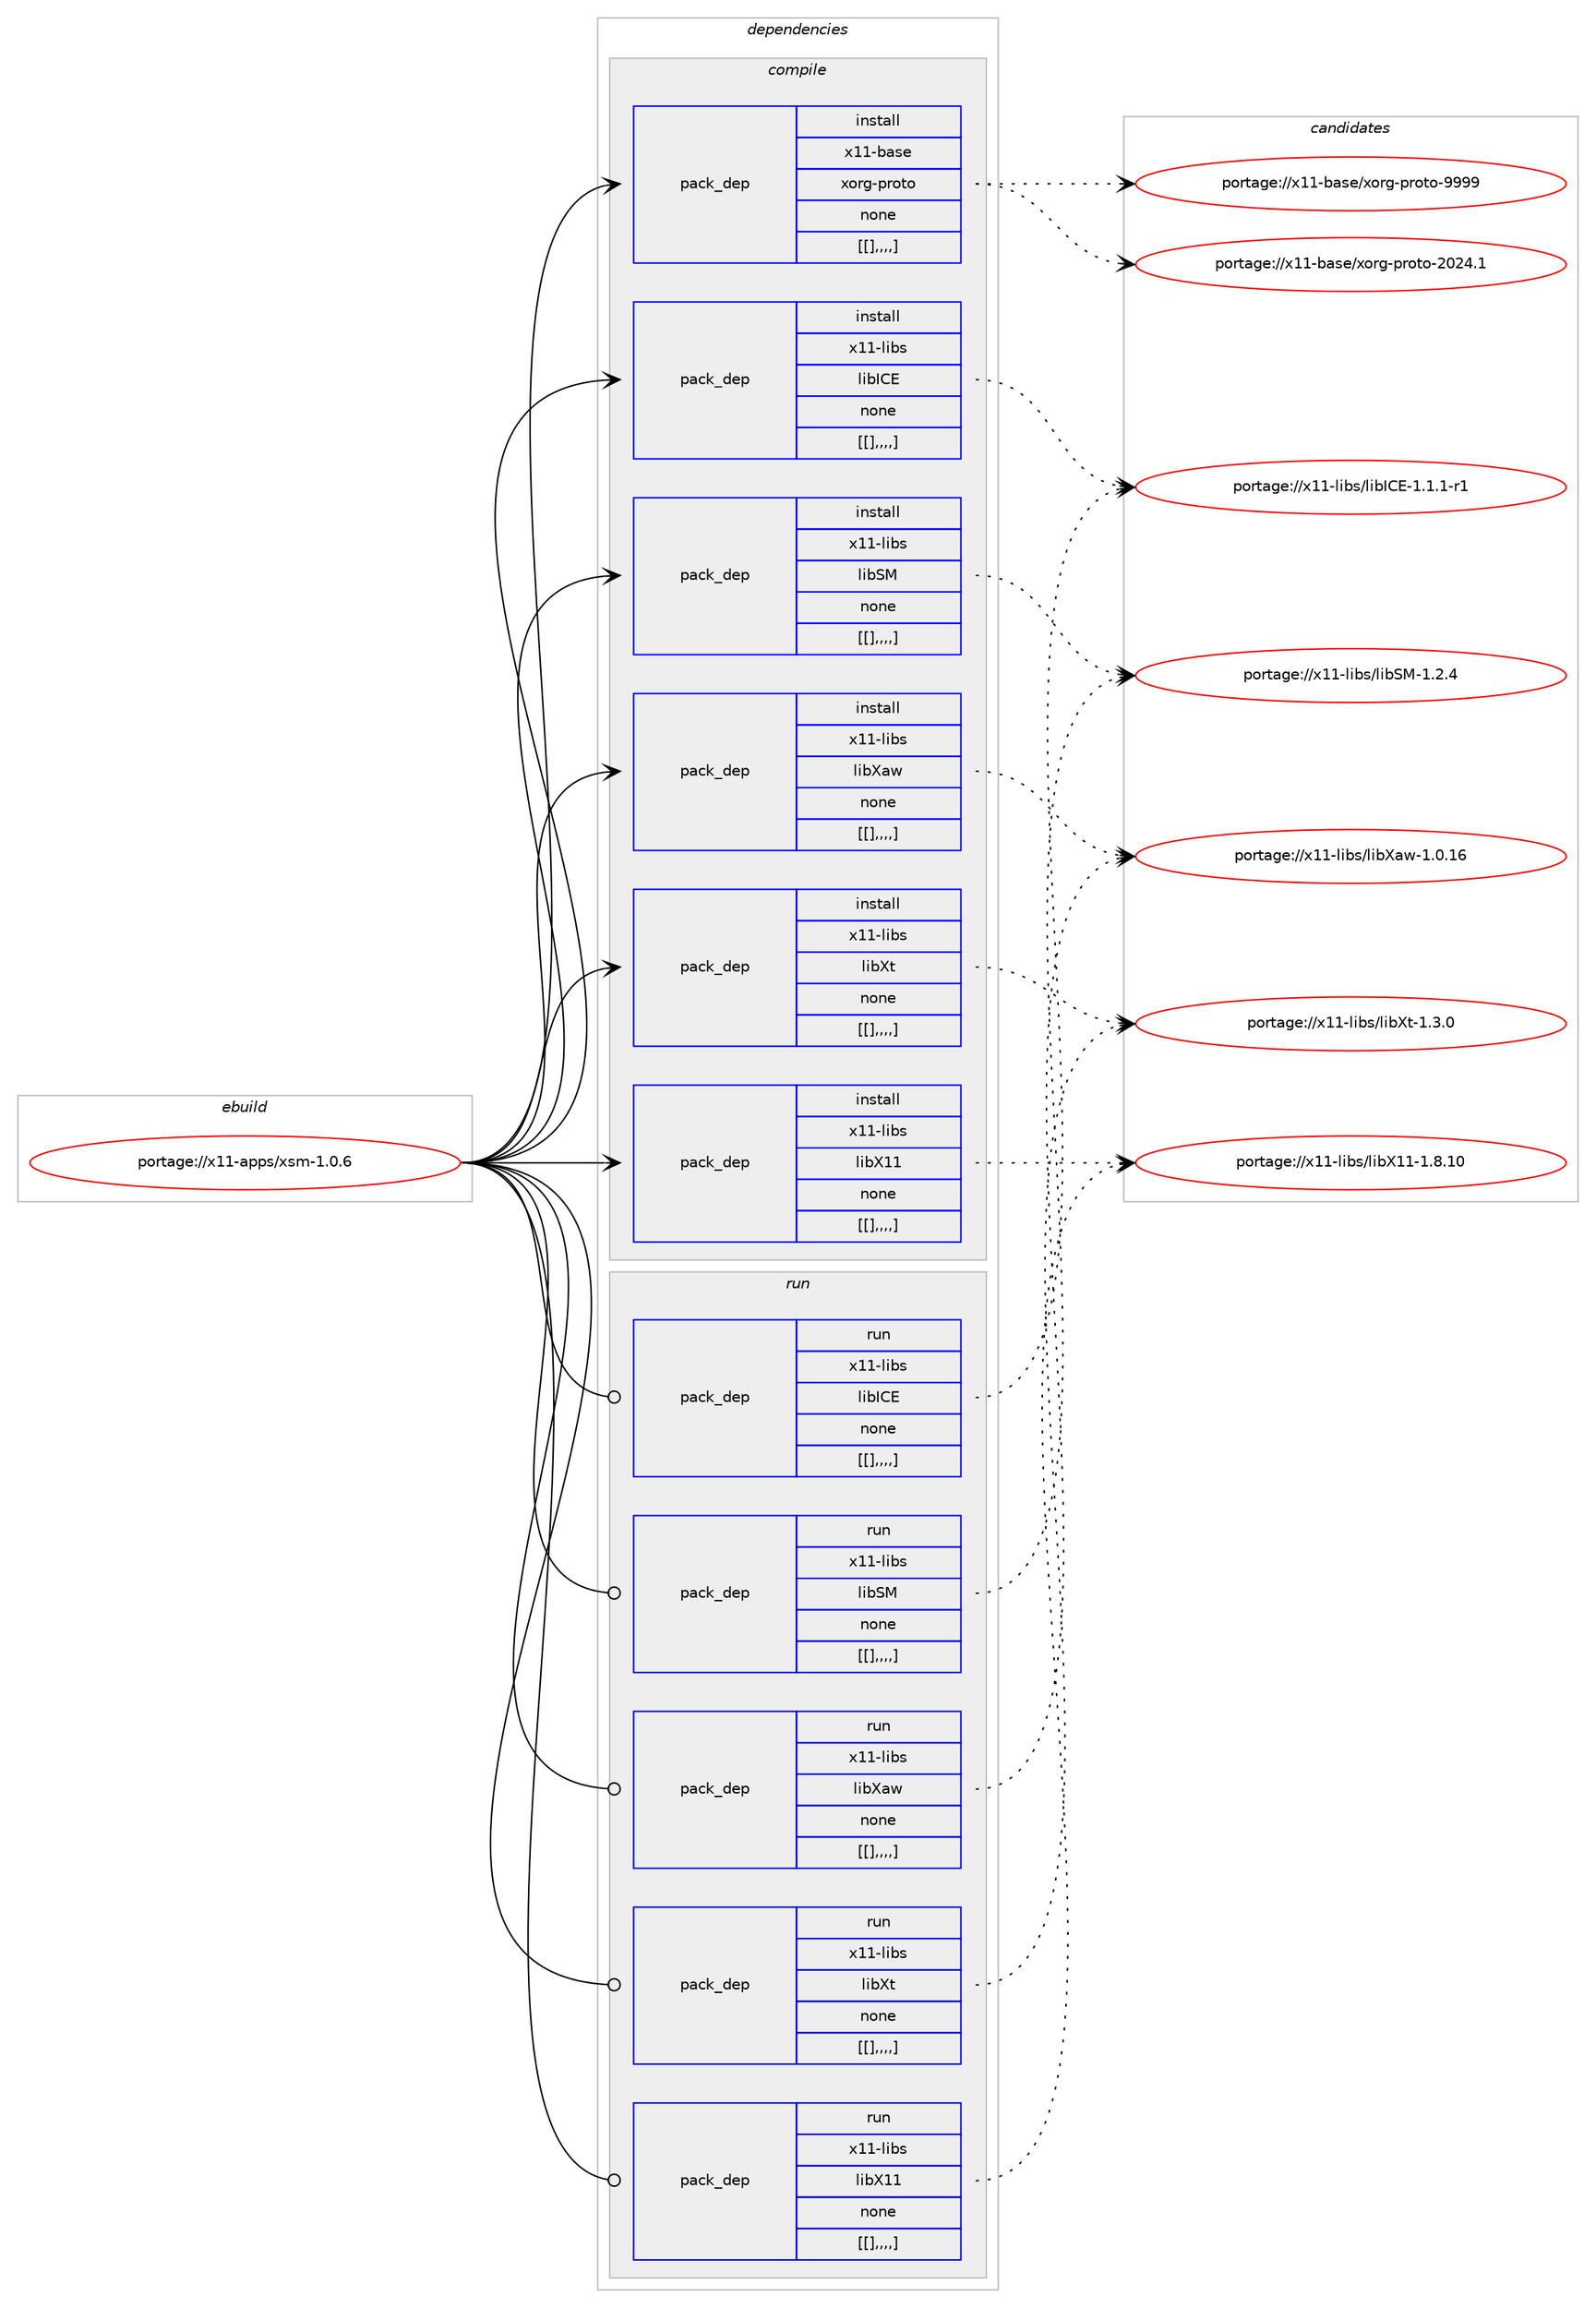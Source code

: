 digraph prolog {

# *************
# Graph options
# *************

newrank=true;
concentrate=true;
compound=true;
graph [rankdir=LR,fontname=Helvetica,fontsize=10,ranksep=1.5];#, ranksep=2.5, nodesep=0.2];
edge  [arrowhead=vee];
node  [fontname=Helvetica,fontsize=10];

# **********
# The ebuild
# **********

subgraph cluster_leftcol {
color=gray;
label=<<i>ebuild</i>>;
id [label="portage://x11-apps/xsm-1.0.6", color=red, width=4, href="../x11-apps/xsm-1.0.6.svg"];
}

# ****************
# The dependencies
# ****************

subgraph cluster_midcol {
color=gray;
label=<<i>dependencies</i>>;
subgraph cluster_compile {
fillcolor="#eeeeee";
style=filled;
label=<<i>compile</i>>;
subgraph pack19287 {
dependency30551 [label=<<TABLE BORDER="0" CELLBORDER="1" CELLSPACING="0" CELLPADDING="4" WIDTH="220"><TR><TD ROWSPAN="6" CELLPADDING="30">pack_dep</TD></TR><TR><TD WIDTH="110">install</TD></TR><TR><TD>x11-base</TD></TR><TR><TD>xorg-proto</TD></TR><TR><TD>none</TD></TR><TR><TD>[[],,,,]</TD></TR></TABLE>>, shape=none, color=blue];
}
id:e -> dependency30551:w [weight=20,style="solid",arrowhead="vee"];
subgraph pack19288 {
dependency30552 [label=<<TABLE BORDER="0" CELLBORDER="1" CELLSPACING="0" CELLPADDING="4" WIDTH="220"><TR><TD ROWSPAN="6" CELLPADDING="30">pack_dep</TD></TR><TR><TD WIDTH="110">install</TD></TR><TR><TD>x11-libs</TD></TR><TR><TD>libICE</TD></TR><TR><TD>none</TD></TR><TR><TD>[[],,,,]</TD></TR></TABLE>>, shape=none, color=blue];
}
id:e -> dependency30552:w [weight=20,style="solid",arrowhead="vee"];
subgraph pack19289 {
dependency30553 [label=<<TABLE BORDER="0" CELLBORDER="1" CELLSPACING="0" CELLPADDING="4" WIDTH="220"><TR><TD ROWSPAN="6" CELLPADDING="30">pack_dep</TD></TR><TR><TD WIDTH="110">install</TD></TR><TR><TD>x11-libs</TD></TR><TR><TD>libSM</TD></TR><TR><TD>none</TD></TR><TR><TD>[[],,,,]</TD></TR></TABLE>>, shape=none, color=blue];
}
id:e -> dependency30553:w [weight=20,style="solid",arrowhead="vee"];
subgraph pack19290 {
dependency30554 [label=<<TABLE BORDER="0" CELLBORDER="1" CELLSPACING="0" CELLPADDING="4" WIDTH="220"><TR><TD ROWSPAN="6" CELLPADDING="30">pack_dep</TD></TR><TR><TD WIDTH="110">install</TD></TR><TR><TD>x11-libs</TD></TR><TR><TD>libX11</TD></TR><TR><TD>none</TD></TR><TR><TD>[[],,,,]</TD></TR></TABLE>>, shape=none, color=blue];
}
id:e -> dependency30554:w [weight=20,style="solid",arrowhead="vee"];
subgraph pack19291 {
dependency30555 [label=<<TABLE BORDER="0" CELLBORDER="1" CELLSPACING="0" CELLPADDING="4" WIDTH="220"><TR><TD ROWSPAN="6" CELLPADDING="30">pack_dep</TD></TR><TR><TD WIDTH="110">install</TD></TR><TR><TD>x11-libs</TD></TR><TR><TD>libXaw</TD></TR><TR><TD>none</TD></TR><TR><TD>[[],,,,]</TD></TR></TABLE>>, shape=none, color=blue];
}
id:e -> dependency30555:w [weight=20,style="solid",arrowhead="vee"];
subgraph pack19292 {
dependency30556 [label=<<TABLE BORDER="0" CELLBORDER="1" CELLSPACING="0" CELLPADDING="4" WIDTH="220"><TR><TD ROWSPAN="6" CELLPADDING="30">pack_dep</TD></TR><TR><TD WIDTH="110">install</TD></TR><TR><TD>x11-libs</TD></TR><TR><TD>libXt</TD></TR><TR><TD>none</TD></TR><TR><TD>[[],,,,]</TD></TR></TABLE>>, shape=none, color=blue];
}
id:e -> dependency30556:w [weight=20,style="solid",arrowhead="vee"];
}
subgraph cluster_compileandrun {
fillcolor="#eeeeee";
style=filled;
label=<<i>compile and run</i>>;
}
subgraph cluster_run {
fillcolor="#eeeeee";
style=filled;
label=<<i>run</i>>;
subgraph pack19293 {
dependency30557 [label=<<TABLE BORDER="0" CELLBORDER="1" CELLSPACING="0" CELLPADDING="4" WIDTH="220"><TR><TD ROWSPAN="6" CELLPADDING="30">pack_dep</TD></TR><TR><TD WIDTH="110">run</TD></TR><TR><TD>x11-libs</TD></TR><TR><TD>libICE</TD></TR><TR><TD>none</TD></TR><TR><TD>[[],,,,]</TD></TR></TABLE>>, shape=none, color=blue];
}
id:e -> dependency30557:w [weight=20,style="solid",arrowhead="odot"];
subgraph pack19294 {
dependency30558 [label=<<TABLE BORDER="0" CELLBORDER="1" CELLSPACING="0" CELLPADDING="4" WIDTH="220"><TR><TD ROWSPAN="6" CELLPADDING="30">pack_dep</TD></TR><TR><TD WIDTH="110">run</TD></TR><TR><TD>x11-libs</TD></TR><TR><TD>libSM</TD></TR><TR><TD>none</TD></TR><TR><TD>[[],,,,]</TD></TR></TABLE>>, shape=none, color=blue];
}
id:e -> dependency30558:w [weight=20,style="solid",arrowhead="odot"];
subgraph pack19295 {
dependency30559 [label=<<TABLE BORDER="0" CELLBORDER="1" CELLSPACING="0" CELLPADDING="4" WIDTH="220"><TR><TD ROWSPAN="6" CELLPADDING="30">pack_dep</TD></TR><TR><TD WIDTH="110">run</TD></TR><TR><TD>x11-libs</TD></TR><TR><TD>libX11</TD></TR><TR><TD>none</TD></TR><TR><TD>[[],,,,]</TD></TR></TABLE>>, shape=none, color=blue];
}
id:e -> dependency30559:w [weight=20,style="solid",arrowhead="odot"];
subgraph pack19296 {
dependency30560 [label=<<TABLE BORDER="0" CELLBORDER="1" CELLSPACING="0" CELLPADDING="4" WIDTH="220"><TR><TD ROWSPAN="6" CELLPADDING="30">pack_dep</TD></TR><TR><TD WIDTH="110">run</TD></TR><TR><TD>x11-libs</TD></TR><TR><TD>libXaw</TD></TR><TR><TD>none</TD></TR><TR><TD>[[],,,,]</TD></TR></TABLE>>, shape=none, color=blue];
}
id:e -> dependency30560:w [weight=20,style="solid",arrowhead="odot"];
subgraph pack19297 {
dependency30561 [label=<<TABLE BORDER="0" CELLBORDER="1" CELLSPACING="0" CELLPADDING="4" WIDTH="220"><TR><TD ROWSPAN="6" CELLPADDING="30">pack_dep</TD></TR><TR><TD WIDTH="110">run</TD></TR><TR><TD>x11-libs</TD></TR><TR><TD>libXt</TD></TR><TR><TD>none</TD></TR><TR><TD>[[],,,,]</TD></TR></TABLE>>, shape=none, color=blue];
}
id:e -> dependency30561:w [weight=20,style="solid",arrowhead="odot"];
}
}

# **************
# The candidates
# **************

subgraph cluster_choices {
rank=same;
color=gray;
label=<<i>candidates</i>>;

subgraph choice19287 {
color=black;
nodesep=1;
choice120494945989711510147120111114103451121141111161114557575757 [label="portage://x11-base/xorg-proto-9999", color=red, width=4,href="../x11-base/xorg-proto-9999.svg"];
choice1204949459897115101471201111141034511211411111611145504850524649 [label="portage://x11-base/xorg-proto-2024.1", color=red, width=4,href="../x11-base/xorg-proto-2024.1.svg"];
dependency30551:e -> choice120494945989711510147120111114103451121141111161114557575757:w [style=dotted,weight="100"];
dependency30551:e -> choice1204949459897115101471201111141034511211411111611145504850524649:w [style=dotted,weight="100"];
}
subgraph choice19288 {
color=black;
nodesep=1;
choice1204949451081059811547108105987367694549464946494511449 [label="portage://x11-libs/libICE-1.1.1-r1", color=red, width=4,href="../x11-libs/libICE-1.1.1-r1.svg"];
dependency30552:e -> choice1204949451081059811547108105987367694549464946494511449:w [style=dotted,weight="100"];
}
subgraph choice19289 {
color=black;
nodesep=1;
choice1204949451081059811547108105988377454946504652 [label="portage://x11-libs/libSM-1.2.4", color=red, width=4,href="../x11-libs/libSM-1.2.4.svg"];
dependency30553:e -> choice1204949451081059811547108105988377454946504652:w [style=dotted,weight="100"];
}
subgraph choice19290 {
color=black;
nodesep=1;
choice12049494510810598115471081059888494945494656464948 [label="portage://x11-libs/libX11-1.8.10", color=red, width=4,href="../x11-libs/libX11-1.8.10.svg"];
dependency30554:e -> choice12049494510810598115471081059888494945494656464948:w [style=dotted,weight="100"];
}
subgraph choice19291 {
color=black;
nodesep=1;
choice120494945108105981154710810598889711945494648464954 [label="portage://x11-libs/libXaw-1.0.16", color=red, width=4,href="../x11-libs/libXaw-1.0.16.svg"];
dependency30555:e -> choice120494945108105981154710810598889711945494648464954:w [style=dotted,weight="100"];
}
subgraph choice19292 {
color=black;
nodesep=1;
choice12049494510810598115471081059888116454946514648 [label="portage://x11-libs/libXt-1.3.0", color=red, width=4,href="../x11-libs/libXt-1.3.0.svg"];
dependency30556:e -> choice12049494510810598115471081059888116454946514648:w [style=dotted,weight="100"];
}
subgraph choice19293 {
color=black;
nodesep=1;
choice1204949451081059811547108105987367694549464946494511449 [label="portage://x11-libs/libICE-1.1.1-r1", color=red, width=4,href="../x11-libs/libICE-1.1.1-r1.svg"];
dependency30557:e -> choice1204949451081059811547108105987367694549464946494511449:w [style=dotted,weight="100"];
}
subgraph choice19294 {
color=black;
nodesep=1;
choice1204949451081059811547108105988377454946504652 [label="portage://x11-libs/libSM-1.2.4", color=red, width=4,href="../x11-libs/libSM-1.2.4.svg"];
dependency30558:e -> choice1204949451081059811547108105988377454946504652:w [style=dotted,weight="100"];
}
subgraph choice19295 {
color=black;
nodesep=1;
choice12049494510810598115471081059888494945494656464948 [label="portage://x11-libs/libX11-1.8.10", color=red, width=4,href="../x11-libs/libX11-1.8.10.svg"];
dependency30559:e -> choice12049494510810598115471081059888494945494656464948:w [style=dotted,weight="100"];
}
subgraph choice19296 {
color=black;
nodesep=1;
choice120494945108105981154710810598889711945494648464954 [label="portage://x11-libs/libXaw-1.0.16", color=red, width=4,href="../x11-libs/libXaw-1.0.16.svg"];
dependency30560:e -> choice120494945108105981154710810598889711945494648464954:w [style=dotted,weight="100"];
}
subgraph choice19297 {
color=black;
nodesep=1;
choice12049494510810598115471081059888116454946514648 [label="portage://x11-libs/libXt-1.3.0", color=red, width=4,href="../x11-libs/libXt-1.3.0.svg"];
dependency30561:e -> choice12049494510810598115471081059888116454946514648:w [style=dotted,weight="100"];
}
}

}
